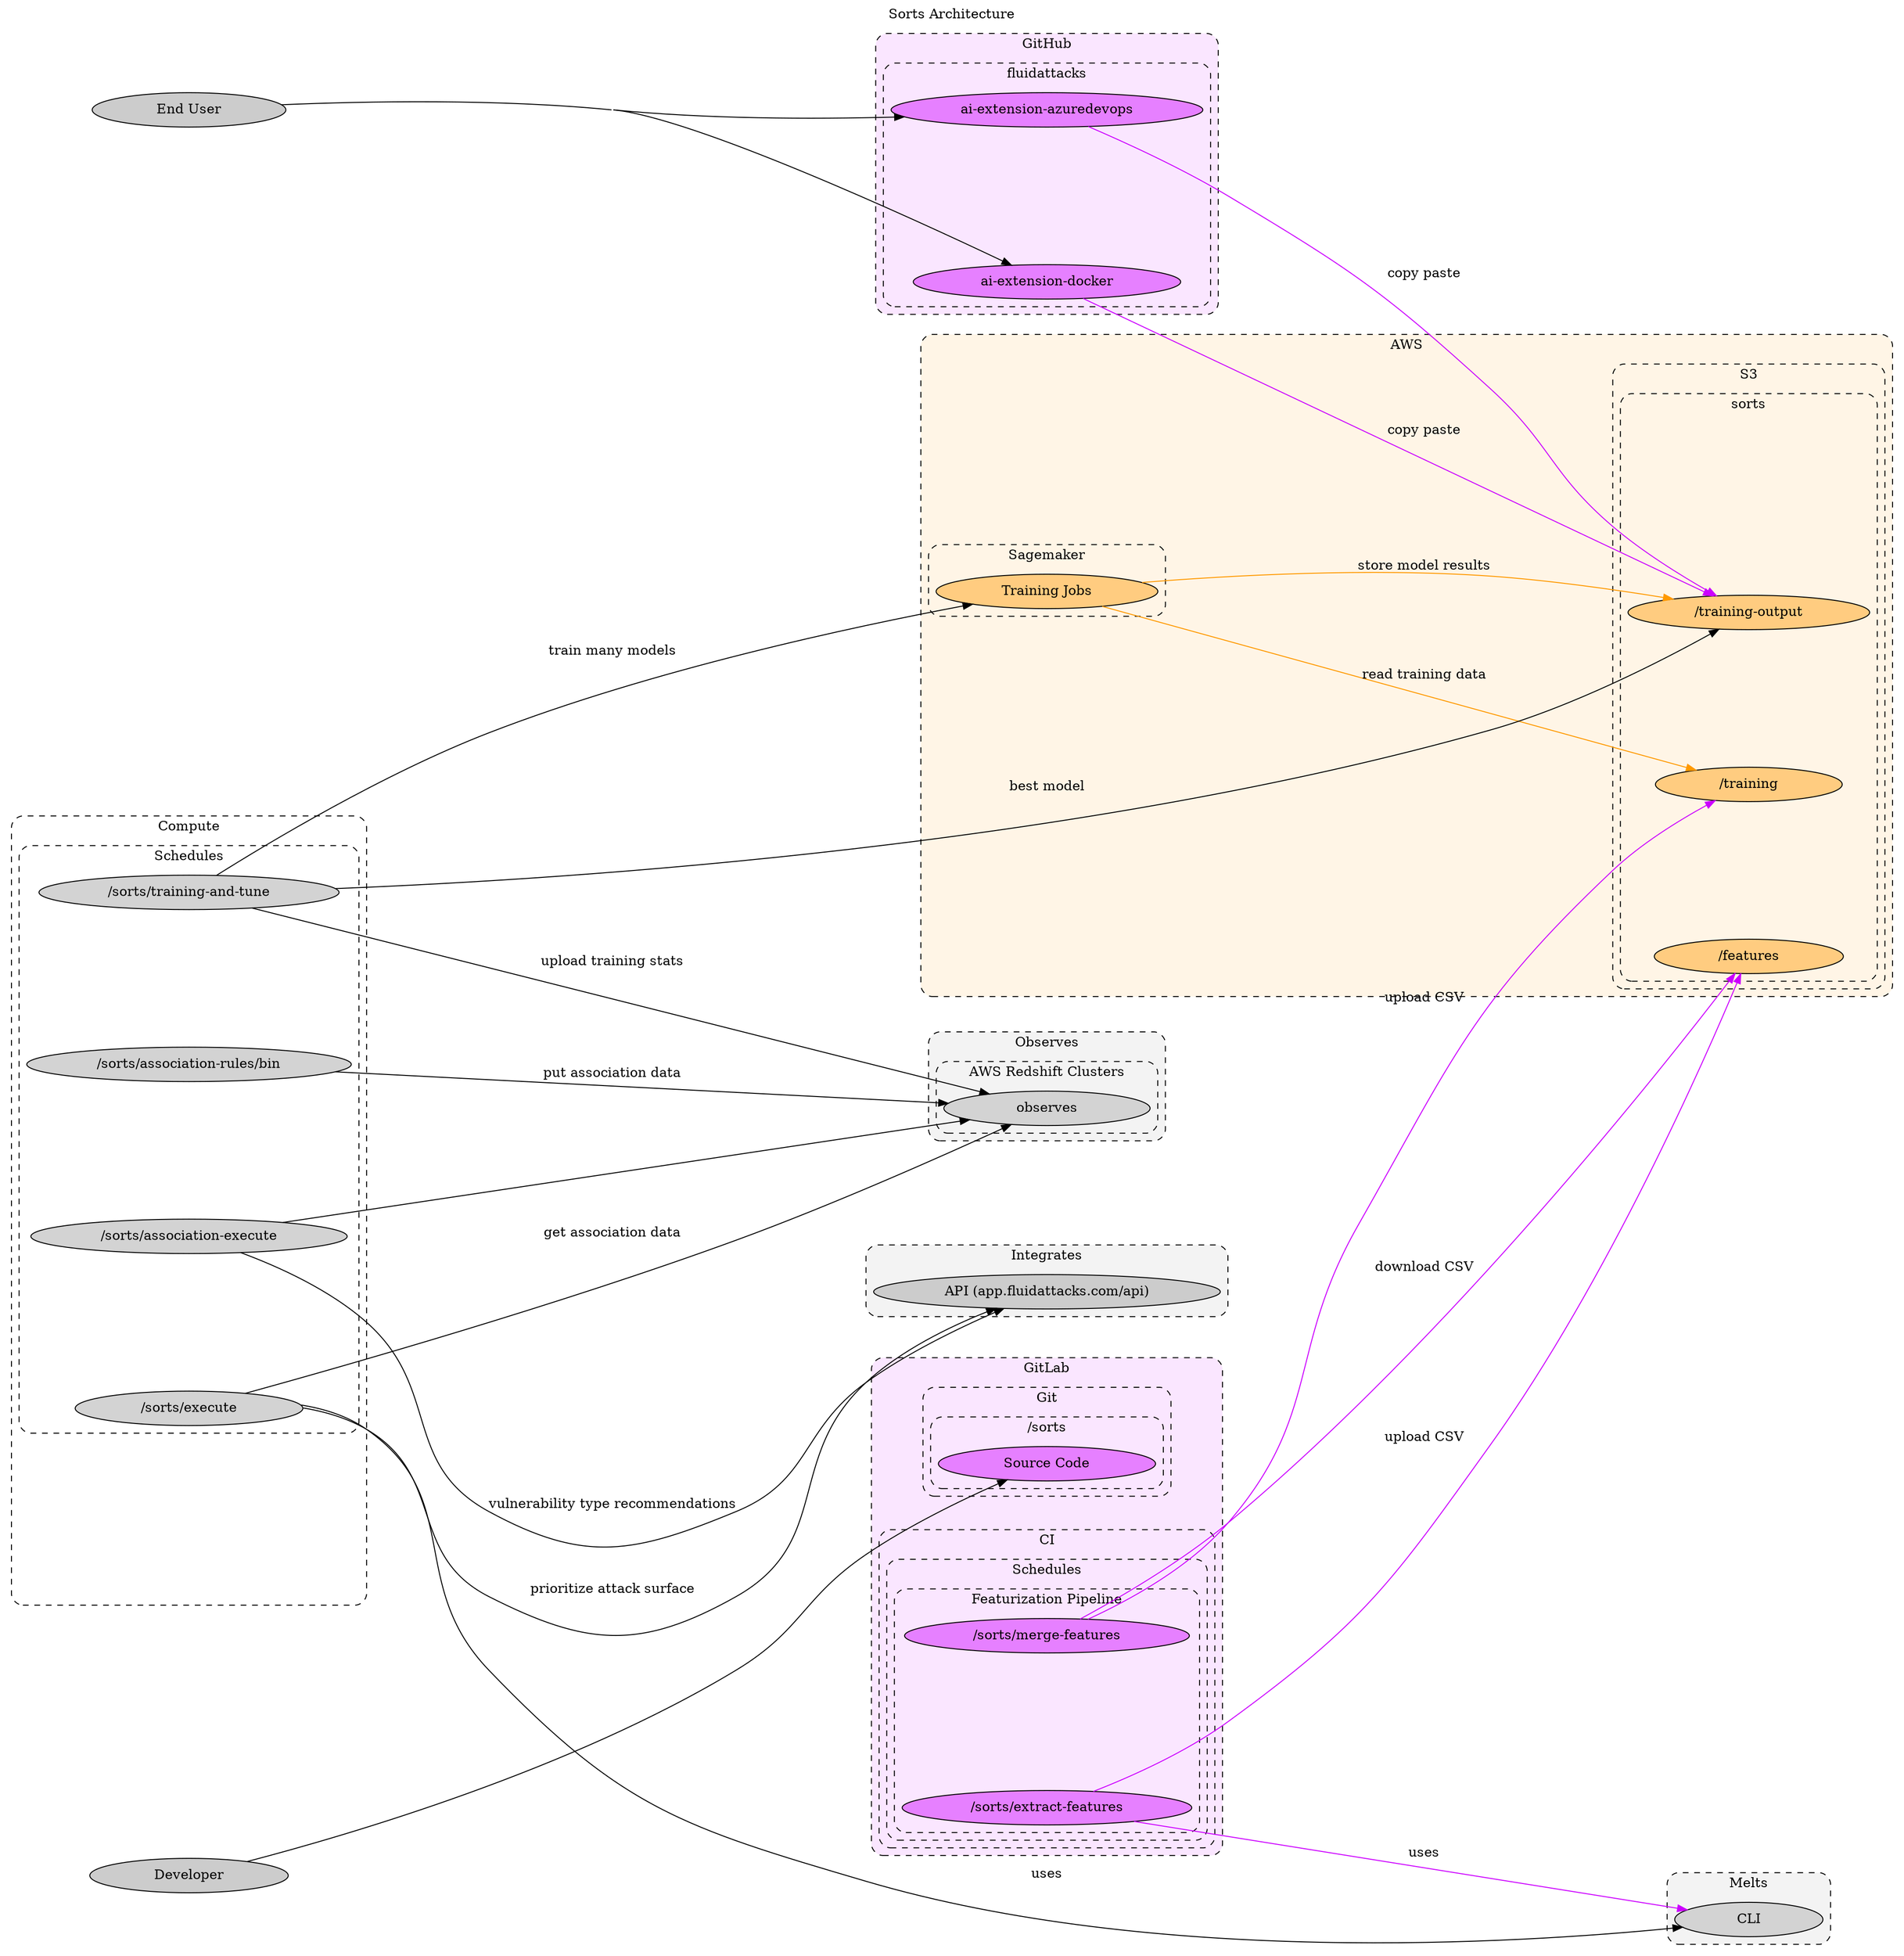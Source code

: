 // SPDX-FileCopyrightText: 2022 Fluid Attacks <development@fluidattacks.com>
//
// SPDX-License-Identifier: MPL-2.0

digraph sorts {
  label="Sorts Architecture"
  labelloc="t"
  compound="true"
  concentrate="true"
  rankdir="LR"
  ranksep="4.0"
  nodesep="2.0"
  overlap="scalexy"

  node[style="filled" margin="0.8,0.0"]
  graph[style="dashed,rounded"]

  subgraph cluster_aws {
    label="AWS"
    bgcolor="0.1 0.1 1.0"
    node[fillcolor="0.1 0.5 1.0"]

    subgraph cluster_aws_s3 {
      label="S3"

      subgraph cluster_aws_s3_sorts {
        label="sorts"

        cluster_aws_s3_sorts[label="" style="invis"]
        aws_s3_sorts_features[label="/features"]
        aws_s3_sorts_training[label="/training"]
        aws_s3_sorts_training_output[label="/training-output"]
      }
    }

    subgraph cluster_aws_sagemaker {
      label="Sagemaker"

      aws_sagemaker[label="Training Jobs"]
    }
  }

  subgraph cluster_common_compute {
    label="Compute"

    cluster_common_compute[label="" style="invis"]

    subgraph cluster_common_compute_schedules {
      label="Schedules"

      common_compute_schedules_sorts_association_rules[label="/sorts/association-rules/bin"]
      common_compute_schedules_sorts_association_execute[label="/sorts/association-execute"]
      common_compute_schedules_sorts_execute[label="/sorts/execute"]
      common_compute_schedules_sorts_training_and_tune[label="/sorts/training-and-tune"]
    }
  }

  subgraph cluster_github {
    label="GitHub"
    bgcolor="0.8 0.1 1.0"
    node[fillcolor="0.8 0.5 1.0"]

    subgraph cluster_github_fluidattacks {
      label="fluidattacks"

      github_fluidattacks_ai_extension_azuredevops[label="ai-extension-azuredevops"]
      github_fluidattacks_ai_extension_docker[label="ai-extension-docker"]
    }
  }

  subgraph cluster_gitlab {
    label="GitLab"
    bgcolor="0.8 0.1 1.0"
    node[fillcolor="0.8 0.5 1.0"]

    subgraph cluster_gitlab_git {
      label="Git"

      subgraph cluster_gitlab_sorts {
        label="/sorts"

        gitlab_sorts[label="Source Code"]
      }
    }

    subgraph cluster_gitlab_ci {
      label="CI"

      subgraph cluster_gitlab_ci_schedules {
        label="Schedules"

        subgraph cluster_gitlab_ci_schedules_1 {
          label="Featurization Pipeline"

          gitlab_ci_schedules_sorts_extract_features[label="/sorts/extract-features"]
          gitlab_ci_schedules_sorts_merge_features[label="/sorts/merge-features"]
        }
      }
    }
  }

  subgraph cluster_integrates {
    label="Integrates"
    bgcolor="0.0 0.0 0.95"
    node[fillcolor="0.0 0.0 0.8"]

    integrates_api[label="API (app.fluidattacks.com/api)"]
  }

  subgraph cluster_melts {
    label="Melts"
    bgcolor="0.0 0.0 0.95"

    melts_cli[label="CLI"]
  }

  subgraph cluster_observes {
    label="Observes"
    bgcolor="0.0 0.0 0.95"

    subgraph cluster_observes_aws_redshift {
      label="AWS Redshift Clusters"

      observes_aws_redshift_observes[label="observes" width="3.0"]
    }
  }

  node[fillcolor="0.0 0.0 0.8"]
  end_user[label="End User"]
  developer[label="Developer"]

  edge[color="0.1 1.0 1.0"]
  aws_sagemaker -> aws_s3_sorts_training_output[label="store model results"]
  aws_sagemaker  -> aws_s3_sorts_training[label="read training data"]

  edge[color="0.8 1.0 1.0"]
  github_fluidattacks_ai_extension_azuredevops -> aws_s3_sorts_training_output[label="copy paste"]
  github_fluidattacks_ai_extension_docker -> aws_s3_sorts_training_output[label="copy paste"]
  gitlab_ci_schedules_sorts_extract_features -> aws_s3_sorts_features[label="upload CSV"]
  gitlab_ci_schedules_sorts_extract_features -> melts_cli[label="uses"]
  gitlab_ci_schedules_sorts_merge_features -> aws_s3_sorts_features[label="download CSV"]
  gitlab_ci_schedules_sorts_merge_features -> aws_s3_sorts_training[label="upload CSV"]

  edge[color="0.0 0.0 0.0"]
  common_compute_schedules_sorts_association_rules -> observes_aws_redshift_observes[label="put association data"]
  common_compute_schedules_sorts_association_execute -> integrates_api[label="vulnerability type recommendations"]
  common_compute_schedules_sorts_association_execute -> observes_aws_redshift_observes[]
  common_compute_schedules_sorts_execute -> integrates_api[label="prioritize attack surface"]
  common_compute_schedules_sorts_execute -> observes_aws_redshift_observes[label="get association data"]
  common_compute_schedules_sorts_execute -> melts_cli[label="uses"]
  common_compute_schedules_sorts_training_and_tune -> observes_aws_redshift_observes[label="upload training stats"]
  common_compute_schedules_sorts_training_and_tune -> aws_sagemaker[label="train many models"]
  common_compute_schedules_sorts_training_and_tune -> aws_s3_sorts_training_output[label="best model"]
  developer -> gitlab_sorts[]
  end_user -> github_fluidattacks_ai_extension_azuredevops[]
  end_user -> github_fluidattacks_ai_extension_docker[]
}
